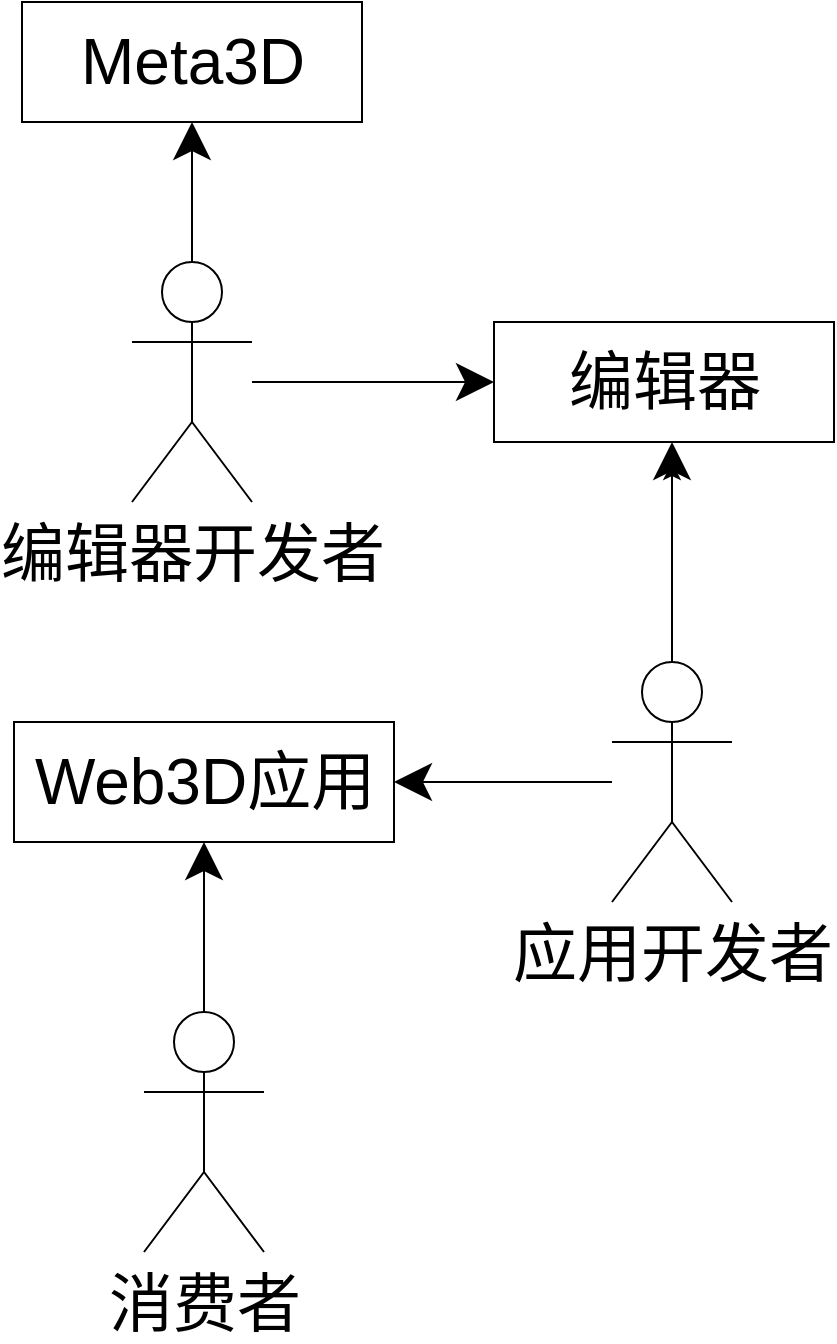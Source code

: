 <mxfile version="14.6.13" type="device"><diagram id="GBPrNzRIK4nsSgbSSzZY" name="第 1 页"><mxGraphModel dx="1351" dy="960" grid="1" gridSize="10" guides="1" tooltips="1" connect="1" arrows="1" fold="1" page="1" pageScale="1" pageWidth="827" pageHeight="1169" math="0" shadow="0"><root><mxCell id="0"/><mxCell id="1" parent="0"/><mxCell id="bGFwEADUBbLhvcyyQFTA-2" value="Meta3D" style="html=1;fontSize=32;" parent="1" vertex="1"><mxGeometry x="244" y="20.0" width="170" height="60" as="geometry"/></mxCell><mxCell id="bGFwEADUBbLhvcyyQFTA-18" style="edgeStyle=orthogonalEdgeStyle;rounded=0;orthogonalLoop=1;jettySize=auto;html=1;entryX=0.5;entryY=1;entryDx=0;entryDy=0;" parent="1" source="bGFwEADUBbLhvcyyQFTA-4" edge="1"><mxGeometry relative="1" as="geometry"><mxPoint x="569" y="250.0" as="targetPoint"/></mxGeometry></mxCell><mxCell id="bGFwEADUBbLhvcyyQFTA-21" style="edgeStyle=orthogonalEdgeStyle;rounded=0;orthogonalLoop=1;jettySize=auto;html=1;endSize=16;startSize=16;" parent="1" source="bGFwEADUBbLhvcyyQFTA-4" target="bGFwEADUBbLhvcyyQFTA-19" edge="1"><mxGeometry relative="1" as="geometry"/></mxCell><mxCell id="oPvBWyWgs8IYyg-3St58-3" value="" style="edgeStyle=orthogonalEdgeStyle;rounded=0;orthogonalLoop=1;jettySize=auto;html=1;endSize=16;startSize=16;" edge="1" parent="1" source="bGFwEADUBbLhvcyyQFTA-4"><mxGeometry relative="1" as="geometry"><mxPoint x="569" y="240" as="targetPoint"/></mxGeometry></mxCell><mxCell id="bGFwEADUBbLhvcyyQFTA-4" value="应用开发者" style="shape=umlActor;verticalLabelPosition=bottom;verticalAlign=top;html=1;outlineConnect=0;fontSize=32;" parent="1" vertex="1"><mxGeometry x="539.0" y="350" width="60" height="120" as="geometry"/></mxCell><mxCell id="bGFwEADUBbLhvcyyQFTA-20" style="edgeStyle=orthogonalEdgeStyle;rounded=0;orthogonalLoop=1;jettySize=auto;html=1;entryX=0.5;entryY=1;entryDx=0;entryDy=0;endSize=16;startSize=16;" parent="1" source="bGFwEADUBbLhvcyyQFTA-5" target="bGFwEADUBbLhvcyyQFTA-19" edge="1"><mxGeometry relative="1" as="geometry"/></mxCell><mxCell id="bGFwEADUBbLhvcyyQFTA-5" value="消费者" style="shape=umlActor;verticalLabelPosition=bottom;verticalAlign=top;html=1;outlineConnect=0;fontSize=32;" parent="1" vertex="1"><mxGeometry x="305.0" y="525" width="60" height="120" as="geometry"/></mxCell><mxCell id="bGFwEADUBbLhvcyyQFTA-14" style="edgeStyle=orthogonalEdgeStyle;rounded=0;orthogonalLoop=1;jettySize=auto;html=1;entryX=0.5;entryY=1;entryDx=0;entryDy=0;endSize=16;startSize=16;" parent="1" source="bGFwEADUBbLhvcyyQFTA-12" target="bGFwEADUBbLhvcyyQFTA-2" edge="1"><mxGeometry relative="1" as="geometry"/></mxCell><mxCell id="bGFwEADUBbLhvcyyQFTA-27" style="edgeStyle=orthogonalEdgeStyle;rounded=0;orthogonalLoop=1;jettySize=auto;html=1;endSize=16;startSize=16;" parent="1" source="bGFwEADUBbLhvcyyQFTA-12" target="bGFwEADUBbLhvcyyQFTA-13" edge="1"><mxGeometry relative="1" as="geometry"/></mxCell><mxCell id="bGFwEADUBbLhvcyyQFTA-12" value="编辑器开发者" style="shape=umlActor;verticalLabelPosition=bottom;verticalAlign=top;html=1;outlineConnect=0;fontSize=32;" parent="1" vertex="1"><mxGeometry x="299" y="150" width="60" height="120" as="geometry"/></mxCell><mxCell id="bGFwEADUBbLhvcyyQFTA-13" value="编辑器" style="html=1;fontSize=32;" parent="1" vertex="1"><mxGeometry x="480" y="180.0" width="170" height="60" as="geometry"/></mxCell><mxCell id="bGFwEADUBbLhvcyyQFTA-19" value="Web3D应用" style="html=1;fontSize=32;" parent="1" vertex="1"><mxGeometry x="240" y="380" width="190" height="60" as="geometry"/></mxCell></root></mxGraphModel></diagram></mxfile>